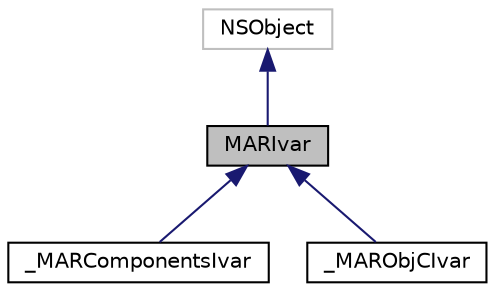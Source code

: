 digraph "MARIvar"
{
  edge [fontname="Helvetica",fontsize="10",labelfontname="Helvetica",labelfontsize="10"];
  node [fontname="Helvetica",fontsize="10",shape=record];
  Node0 [label="MARIvar",height=0.2,width=0.4,color="black", fillcolor="grey75", style="filled", fontcolor="black"];
  Node1 -> Node0 [dir="back",color="midnightblue",fontsize="10",style="solid",fontname="Helvetica"];
  Node1 [label="NSObject",height=0.2,width=0.4,color="grey75", fillcolor="white", style="filled"];
  Node0 -> Node2 [dir="back",color="midnightblue",fontsize="10",style="solid",fontname="Helvetica"];
  Node2 [label="_MARComponentsIvar",height=0.2,width=0.4,color="black", fillcolor="white", style="filled",URL="$interface___m_a_r_components_ivar.html"];
  Node0 -> Node3 [dir="back",color="midnightblue",fontsize="10",style="solid",fontname="Helvetica"];
  Node3 [label="_MARObjCIvar",height=0.2,width=0.4,color="black", fillcolor="white", style="filled",URL="$interface___m_a_r_obj_c_ivar.html"];
}
